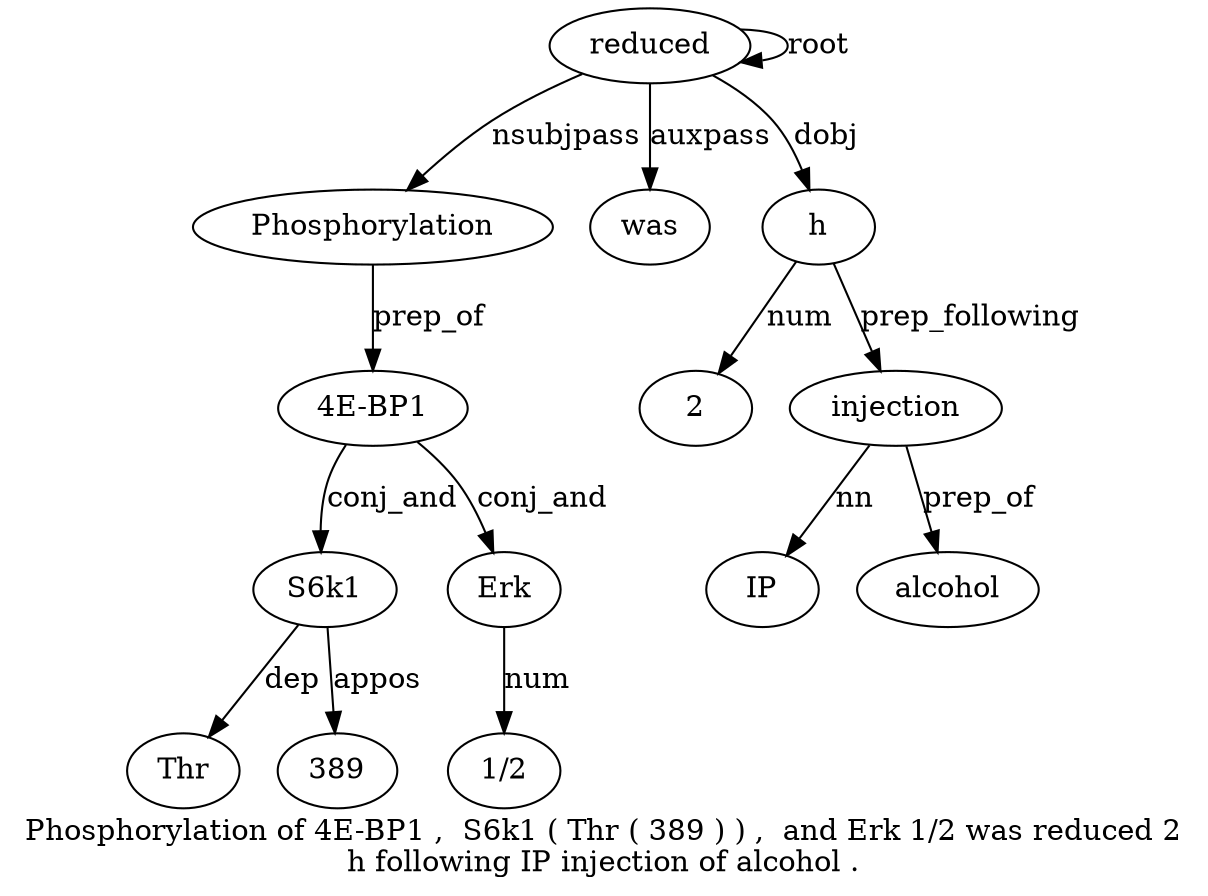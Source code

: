 digraph "Phosphorylation of 4E-BP1 ,  S6k1 ( Thr ( 389 ) ) ,  and Erk 1/2 was reduced 2 h following IP injection of alcohol ." {
label="Phosphorylation of 4E-BP1 ,  S6k1 ( Thr ( 389 ) ) ,  and Erk 1/2 was reduced 2
h following IP injection of alcohol .";
reduced17 [style=filled, fillcolor=white, label=reduced];
Phosphorylation1 [style=filled, fillcolor=white, label=Phosphorylation];
reduced17 -> Phosphorylation1  [label=nsubjpass];
"4E-BP13" [style=filled, fillcolor=white, label="4E-BP1"];
Phosphorylation1 -> "4E-BP13"  [label=prep_of];
S6k15 [style=filled, fillcolor=white, label=S6k1];
"4E-BP13" -> S6k15  [label=conj_and];
Thr7 [style=filled, fillcolor=white, label=Thr];
S6k15 -> Thr7  [label=dep];
389 [style=filled, fillcolor=white, label=389];
S6k15 -> 389  [label=appos];
Erk14 [style=filled, fillcolor=white, label=Erk];
"4E-BP13" -> Erk14  [label=conj_and];
"1/215" [style=filled, fillcolor=white, label="1/2"];
Erk14 -> "1/215"  [label=num];
was16 [style=filled, fillcolor=white, label=was];
reduced17 -> was16  [label=auxpass];
reduced17 -> reduced17  [label=root];
h19 [style=filled, fillcolor=white, label=h];
218 [style=filled, fillcolor=white, label=2];
h19 -> 218  [label=num];
reduced17 -> h19  [label=dobj];
injection22 [style=filled, fillcolor=white, label=injection];
IP21 [style=filled, fillcolor=white, label=IP];
injection22 -> IP21  [label=nn];
h19 -> injection22  [label=prep_following];
alcohol24 [style=filled, fillcolor=white, label=alcohol];
injection22 -> alcohol24  [label=prep_of];
}
